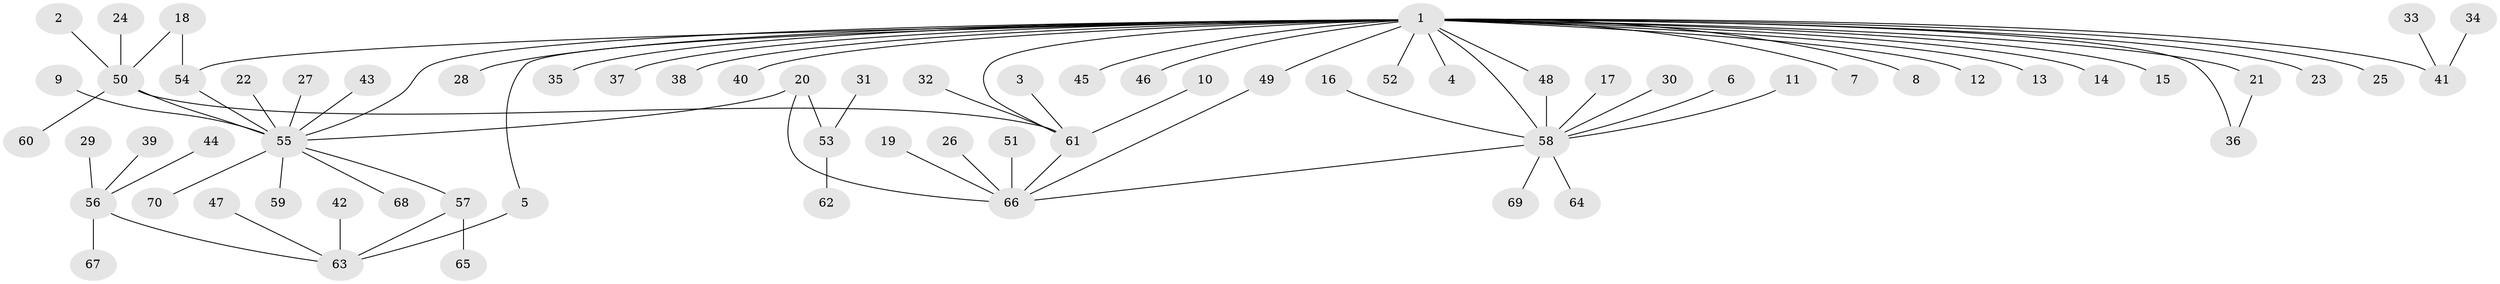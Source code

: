 // original degree distribution, {24: 0.007194244604316547, 8: 0.02158273381294964, 2: 0.15827338129496402, 3: 0.08633093525179857, 1: 0.6258992805755396, 11: 0.007194244604316547, 6: 0.02877697841726619, 5: 0.03597122302158273, 9: 0.007194244604316547, 4: 0.014388489208633094, 10: 0.007194244604316547}
// Generated by graph-tools (version 1.1) at 2025/26/03/09/25 03:26:06]
// undirected, 70 vertices, 78 edges
graph export_dot {
graph [start="1"]
  node [color=gray90,style=filled];
  1;
  2;
  3;
  4;
  5;
  6;
  7;
  8;
  9;
  10;
  11;
  12;
  13;
  14;
  15;
  16;
  17;
  18;
  19;
  20;
  21;
  22;
  23;
  24;
  25;
  26;
  27;
  28;
  29;
  30;
  31;
  32;
  33;
  34;
  35;
  36;
  37;
  38;
  39;
  40;
  41;
  42;
  43;
  44;
  45;
  46;
  47;
  48;
  49;
  50;
  51;
  52;
  53;
  54;
  55;
  56;
  57;
  58;
  59;
  60;
  61;
  62;
  63;
  64;
  65;
  66;
  67;
  68;
  69;
  70;
  1 -- 4 [weight=1.0];
  1 -- 5 [weight=1.0];
  1 -- 7 [weight=1.0];
  1 -- 8 [weight=1.0];
  1 -- 12 [weight=1.0];
  1 -- 13 [weight=1.0];
  1 -- 14 [weight=1.0];
  1 -- 15 [weight=1.0];
  1 -- 21 [weight=1.0];
  1 -- 23 [weight=1.0];
  1 -- 25 [weight=1.0];
  1 -- 28 [weight=1.0];
  1 -- 35 [weight=1.0];
  1 -- 36 [weight=1.0];
  1 -- 37 [weight=1.0];
  1 -- 38 [weight=1.0];
  1 -- 40 [weight=1.0];
  1 -- 41 [weight=1.0];
  1 -- 45 [weight=1.0];
  1 -- 46 [weight=1.0];
  1 -- 48 [weight=1.0];
  1 -- 49 [weight=2.0];
  1 -- 52 [weight=1.0];
  1 -- 54 [weight=2.0];
  1 -- 55 [weight=1.0];
  1 -- 58 [weight=2.0];
  1 -- 61 [weight=1.0];
  2 -- 50 [weight=1.0];
  3 -- 61 [weight=1.0];
  5 -- 63 [weight=1.0];
  6 -- 58 [weight=1.0];
  9 -- 55 [weight=1.0];
  10 -- 61 [weight=1.0];
  11 -- 58 [weight=1.0];
  16 -- 58 [weight=1.0];
  17 -- 58 [weight=1.0];
  18 -- 50 [weight=1.0];
  18 -- 54 [weight=1.0];
  19 -- 66 [weight=1.0];
  20 -- 53 [weight=1.0];
  20 -- 55 [weight=1.0];
  20 -- 66 [weight=1.0];
  21 -- 36 [weight=1.0];
  22 -- 55 [weight=1.0];
  24 -- 50 [weight=1.0];
  26 -- 66 [weight=1.0];
  27 -- 55 [weight=1.0];
  29 -- 56 [weight=1.0];
  30 -- 58 [weight=1.0];
  31 -- 53 [weight=1.0];
  32 -- 61 [weight=1.0];
  33 -- 41 [weight=1.0];
  34 -- 41 [weight=1.0];
  39 -- 56 [weight=1.0];
  42 -- 63 [weight=1.0];
  43 -- 55 [weight=1.0];
  44 -- 56 [weight=1.0];
  47 -- 63 [weight=1.0];
  48 -- 58 [weight=2.0];
  49 -- 66 [weight=1.0];
  50 -- 55 [weight=1.0];
  50 -- 60 [weight=1.0];
  50 -- 61 [weight=1.0];
  51 -- 66 [weight=1.0];
  53 -- 62 [weight=1.0];
  54 -- 55 [weight=1.0];
  55 -- 57 [weight=1.0];
  55 -- 59 [weight=1.0];
  55 -- 68 [weight=1.0];
  55 -- 70 [weight=1.0];
  56 -- 63 [weight=1.0];
  56 -- 67 [weight=1.0];
  57 -- 63 [weight=1.0];
  57 -- 65 [weight=1.0];
  58 -- 64 [weight=1.0];
  58 -- 66 [weight=1.0];
  58 -- 69 [weight=1.0];
  61 -- 66 [weight=1.0];
}
